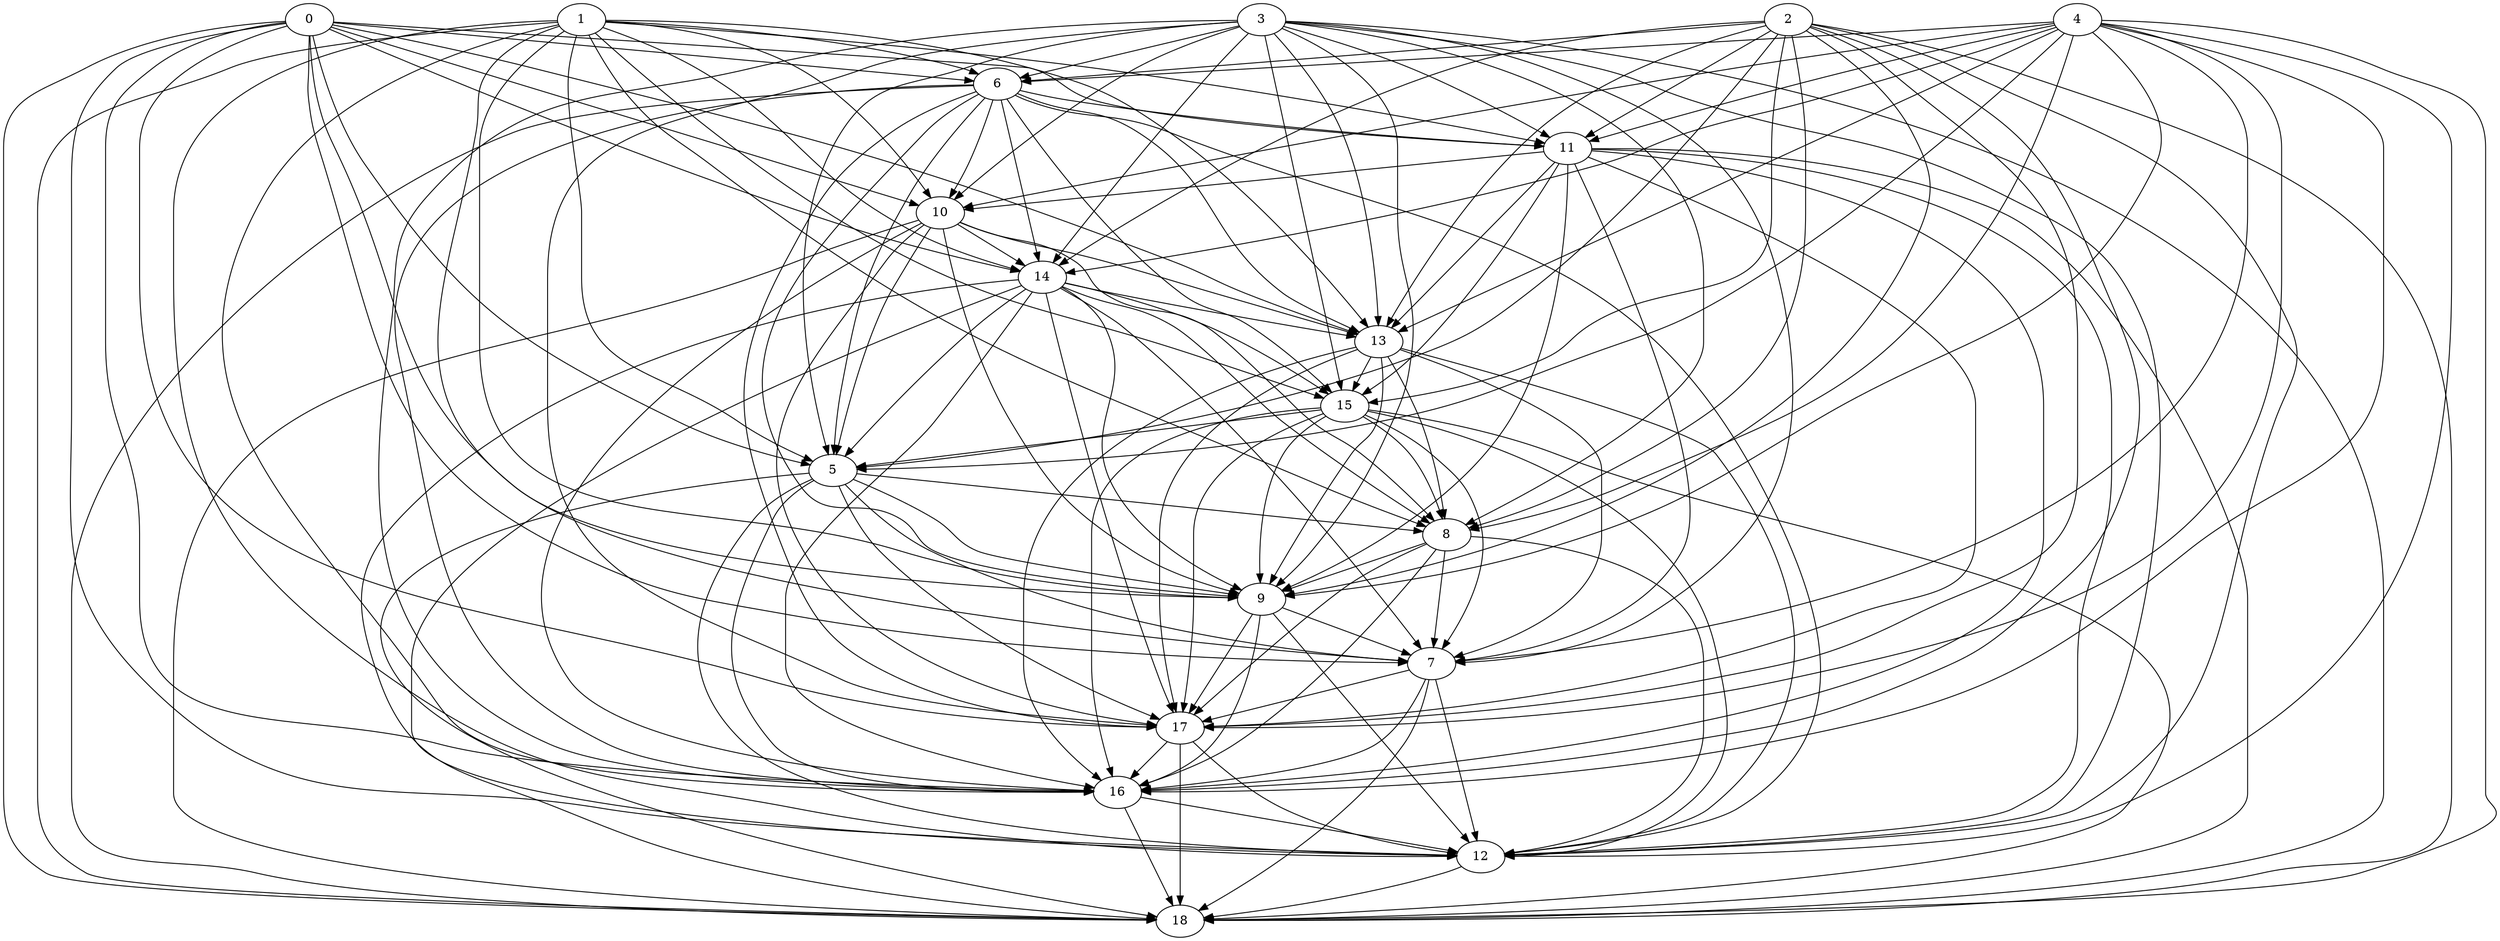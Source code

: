 digraph {
	"11" ["Weight"=403];
	"12" ["Weight"=326];
	"13" ["Weight"=728];
	"14" ["Weight"=545];
	"15" ["Weight"=872];
	"16" ["Weight"=420];
	"17" ["Weight"=743];
	"18" ["Weight"=764];
	"0" ["Weight"=846];
	"1" ["Weight"=899];
	"2" ["Weight"=342];
	"3" ["Weight"=700];
	"4" ["Weight"=955];
	"5" ["Weight"=642];
	"6" ["Weight"=927];
	"7" ["Weight"=299];
	"8" ["Weight"=886];
	"9" ["Weight"=208];
	"10" ["Weight"=977];
	"8" -> "9" ["Weight"=378];
	"0" -> "5" ["Weight"=608];
	"0" -> "6" ["Weight"=672];
	"0" -> "7" ["Weight"=497];
	"0" -> "9" ["Weight"=429];
	"1" -> "10" ["Weight"=364];
	"1" -> "11" ["Weight"=815];
	"16" -> "12" ["Weight"=630];
	"1" -> "12" ["Weight"=167];
	"1" -> "13" ["Weight"=708];
	"1" -> "14" ["Weight"=665];
	"1" -> "15" ["Weight"=477];
	"1" -> "16" ["Weight"=473];
	"5" -> "12" ["Weight"=511];
	"11" -> "7" ["Weight"=114];
	"1" -> "18" ["Weight"=150];
	"11" -> "9" ["Weight"=797];
	"5" -> "16" ["Weight"=720];
	"9" -> "12" ["Weight"=302];
	"5" -> "17" ["Weight"=638];
	"16" -> "18" ["Weight"=265];
	"5" -> "18" ["Weight"=473];
	"9" -> "7" ["Weight"=929];
	"9" -> "16" ["Weight"=896];
	"9" -> "17" ["Weight"=135];
	"12" -> "18" ["Weight"=134];
	"1" -> "5" ["Weight"=422];
	"1" -> "6" ["Weight"=881];
	"1" -> "7" ["Weight"=659];
	"1" -> "8" ["Weight"=147];
	"1" -> "9" ["Weight"=770];
	"11" -> "10" ["Weight"=384];
	"2" -> "5" ["Weight"=717];
	"2" -> "6" ["Weight"=728];
	"2" -> "8" ["Weight"=164];
	"2" -> "9" ["Weight"=953];
	"0" -> "10" ["Weight"=888];
	"0" -> "11" ["Weight"=972];
	"11" -> "18" ["Weight"=392];
	"0" -> "12" ["Weight"=748];
	"11" -> "17" ["Weight"=499];
	"0" -> "13" ["Weight"=882];
	"11" -> "16" ["Weight"=790];
	"15" -> "12" ["Weight"=341];
	"0" -> "14" ["Weight"=794];
	"4" -> "10" ["Weight"=561];
	"11" -> "15" ["Weight"=571];
	"4" -> "11" ["Weight"=700];
	"0" -> "16" ["Weight"=383];
	"4" -> "12" ["Weight"=505];
	"11" -> "13" ["Weight"=392];
	"13" -> "7" ["Weight"=466];
	"0" -> "17" ["Weight"=673];
	"4" -> "13" ["Weight"=869];
	"11" -> "12" ["Weight"=751];
	"13" -> "8" ["Weight"=216];
	"0" -> "18" ["Weight"=338];
	"4" -> "14" ["Weight"=217];
	"13" -> "9" ["Weight"=336];
	"4" -> "16" ["Weight"=569];
	"8" -> "12" ["Weight"=931];
	"4" -> "17" ["Weight"=497];
	"4" -> "18" ["Weight"=613];
	"15" -> "18" ["Weight"=519];
	"8" -> "16" ["Weight"=177];
	"15" -> "17" ["Weight"=576];
	"8" -> "17" ["Weight"=686];
	"15" -> "16" ["Weight"=562];
	"3" -> "5" ["Weight"=980];
	"3" -> "6" ["Weight"=364];
	"3" -> "7" ["Weight"=915];
	"3" -> "8" ["Weight"=712];
	"3" -> "9" ["Weight"=347];
	"14" -> "5" ["Weight"=944];
	"14" -> "7" ["Weight"=493];
	"14" -> "8" ["Weight"=717];
	"14" -> "9" ["Weight"=539];
	"4" -> "5" ["Weight"=171];
	"4" -> "6" ["Weight"=146];
	"4" -> "7" ["Weight"=237];
	"4" -> "8" ["Weight"=664];
	"4" -> "9" ["Weight"=125];
	"14" -> "15" ["Weight"=205];
	"10" -> "18" ["Weight"=146];
	"15" -> "5" ["Weight"=761];
	"3" -> "10" ["Weight"=223];
	"10" -> "17" ["Weight"=397];
	"14" -> "13" ["Weight"=522];
	"3" -> "11" ["Weight"=507];
	"10" -> "16" ["Weight"=628];
	"14" -> "12" ["Weight"=592];
	"15" -> "7" ["Weight"=275];
	"3" -> "12" ["Weight"=249];
	"15" -> "8" ["Weight"=132];
	"3" -> "13" ["Weight"=536];
	"10" -> "14" ["Weight"=974];
	"15" -> "9" ["Weight"=309];
	"3" -> "14" ["Weight"=879];
	"10" -> "13" ["Weight"=146];
	"3" -> "15" ["Weight"=780];
	"3" -> "16" ["Weight"=619];
	"7" -> "12" ["Weight"=394];
	"3" -> "17" ["Weight"=582];
	"3" -> "18" ["Weight"=753];
	"7" -> "16" ["Weight"=369];
	"7" -> "17" ["Weight"=349];
	"14" -> "18" ["Weight"=281];
	"7" -> "18" ["Weight"=198];
	"14" -> "17" ["Weight"=352];
	"14" -> "16" ["Weight"=316];
	"5" -> "7" ["Weight"=977];
	"5" -> "8" ["Weight"=132];
	"5" -> "9" ["Weight"=575];
	"6" -> "5" ["Weight"=513];
	"6" -> "9" ["Weight"=675];
	"13" -> "16" ["Weight"=432];
	"17" -> "12" ["Weight"=170];
	"13" -> "15" ["Weight"=357];
	"2" -> "11" ["Weight"=715];
	"2" -> "12" ["Weight"=365];
	"2" -> "13" ["Weight"=393];
	"13" -> "12" ["Weight"=138];
	"2" -> "14" ["Weight"=123];
	"6" -> "10" ["Weight"=564];
	"2" -> "15" ["Weight"=691];
	"6" -> "11" ["Weight"=305];
	"2" -> "16" ["Weight"=413];
	"6" -> "12" ["Weight"=826];
	"2" -> "17" ["Weight"=737];
	"6" -> "13" ["Weight"=562];
	"2" -> "18" ["Weight"=209];
	"6" -> "14" ["Weight"=262];
	"6" -> "15" ["Weight"=353];
	"17" -> "18" ["Weight"=310];
	"6" -> "16" ["Weight"=934];
	"6" -> "17" ["Weight"=347];
	"17" -> "16" ["Weight"=819];
	"6" -> "18" ["Weight"=193];
	"13" -> "17" ["Weight"=659];
	"10" -> "5" ["Weight"=503];
	"10" -> "8" ["Weight"=281];
	"10" -> "9" ["Weight"=298];
	"8" -> "7" ["Weight"=546];
}
